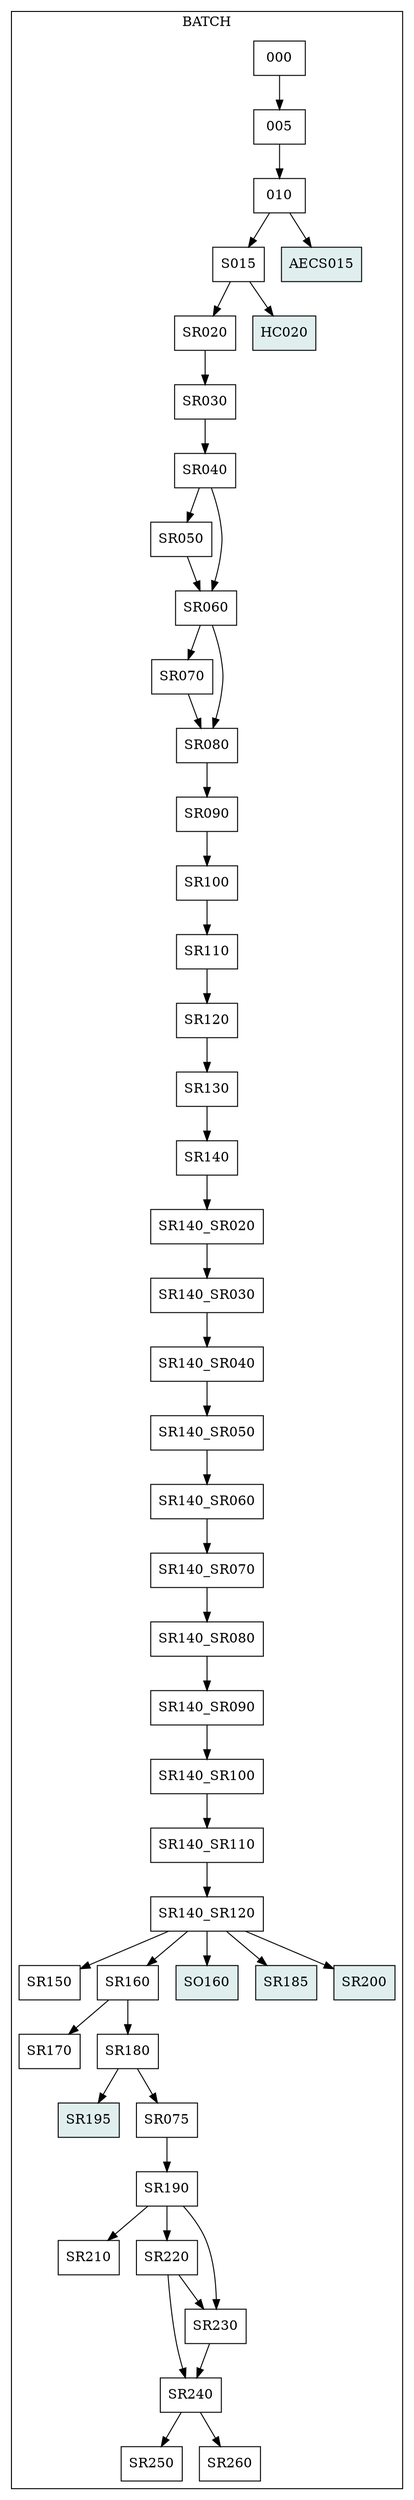 digraph BATCH 
{
    size = "30,40";
    overlap = false;
    sep = "+20.0";
    node [shape = box];
    subgraph cluster_BATCH {
        label = "BATCH";
        000 -> 005;
        005 -> 010;
        010 -> S015;
        010 -> AECS015;
        AECS015 [style=filled, fillcolor=azure2];
        S015 -> SR020;
        S015 -> HC020;
        HC020 [style=filled, fillcolor=azure2];
        SR020 -> SR030;
        SR030 -> SR040;
        SR040 -> SR050;
        SR040 -> SR060;
        SR050 -> SR060;
        SR060 -> SR070;
        SR060 -> SR080;
        SR070 -> SR080;
        SR080 -> SR090;
        SR090 -> SR100;
        SR100 -> SR110;
        SR110 -> SR120;
        SR120 -> SR130;
        SR130 -> SR140;
        SR140 -> SR140_SR020;
        SR140_SR020 -> SR140_SR030;
        SR140_SR030 -> SR140_SR040;
        SR140_SR040 -> SR140_SR050;
        SR140_SR050 -> SR140_SR060;
        SR140_SR060 -> SR140_SR070;
        SR140_SR070 -> SR140_SR080;
        SR140_SR080 -> SR140_SR090;
        SR140_SR090 -> SR140_SR100;
        SR140_SR100 -> SR140_SR110;
        SR140_SR110 -> SR140_SR120;
        SR140_SR120 -> SR150;
        SR140_SR120 -> SR160;
        SR140_SR120 -> SO160;
        SO160 [style=filled, fillcolor=azure2];
        SR140_SR120 -> SR185;
        SR185 [style=filled, fillcolor=azure2];
        SR140_SR120 -> SR200;
        SR200 [style=filled, fillcolor=azure2];
        SR160 -> SR170;
        SR160 -> SR180;
        SR180 -> SR195;
        SR195 [style=filled, fillcolor=azure2];
        SR180 -> SR075;
        SR075 -> SR190;
        SR190 -> SR210;
        SR190 -> SR220;
        SR190 -> SR230;
        SR220 -> SR230;
        SR220 -> SR240;
        SR230 -> SR240;
        SR240 -> SR250;
        SR240 -> SR260;
    }







































}